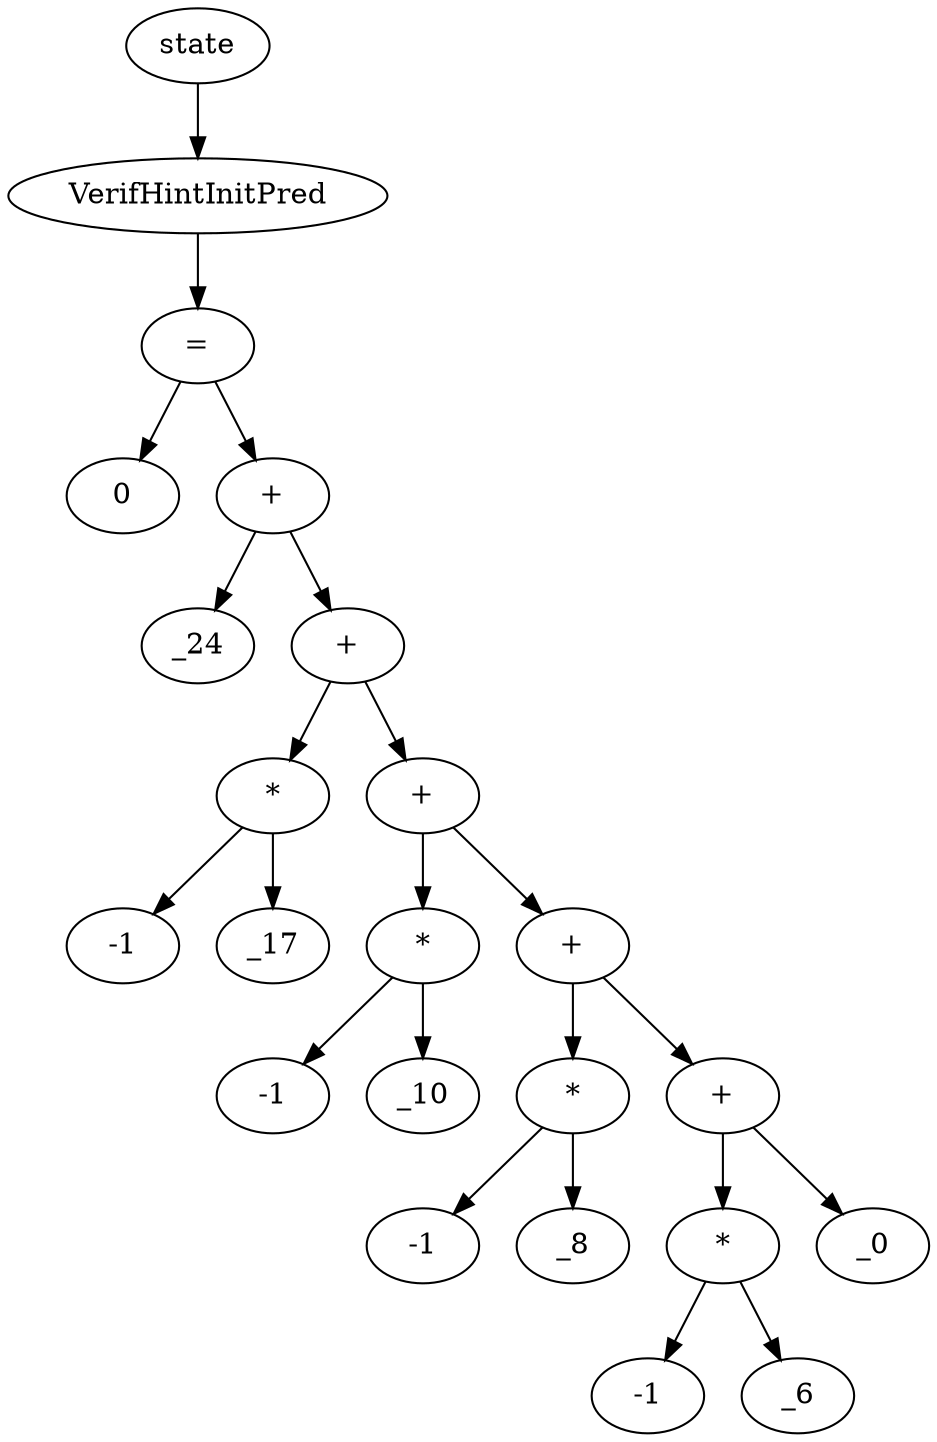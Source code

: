 digraph dag {
0 [label="state"];
1 [label="VerifHintInitPred"];
2 [label="="];
3 [label="0"];
4 [label="+"];
5 [label="_24"];
6 [label="+"];
7 [label="*"];
8 [label="-1"];
9 [label="_17"];
10 [label="+"];
11 [label="*"];
12 [label="-1"];
13 [label="_10"];
14 [label="+"];
15 [label="*"];
16 [label="-1"];
17 [label="_8"];
18 [label="+"];
19 [label="*"];
20 [label="-1"];
21 [label="_6"];
22 [label="_0"];
"0" -> "1"[label=""]
"1" -> "2"[label=""]
"2" -> "4"[label=""]
"2" -> "3"[label=""]
"4" -> "6"[label=""]
"4" -> "5"[label=""]
"6" -> "7"[label=""]
"6" -> "10"[label=""]
"7" -> "9"[label=""]
"7" -> "8"[label=""]
"10" -> "11"[label=""]
"10" -> "14"[label=""]
"11" -> "13"[label=""]
"11" -> "12"[label=""]
"14" -> "15"[label=""]
"14" -> "18"[label=""]
"15" -> "17"[label=""]
"15" -> "16"[label=""]
"18" -> "19"[label=""]
"18" -> "22"[label=""]
"19" -> "21"[label=""]
"19" -> "20"[label=""]
}
